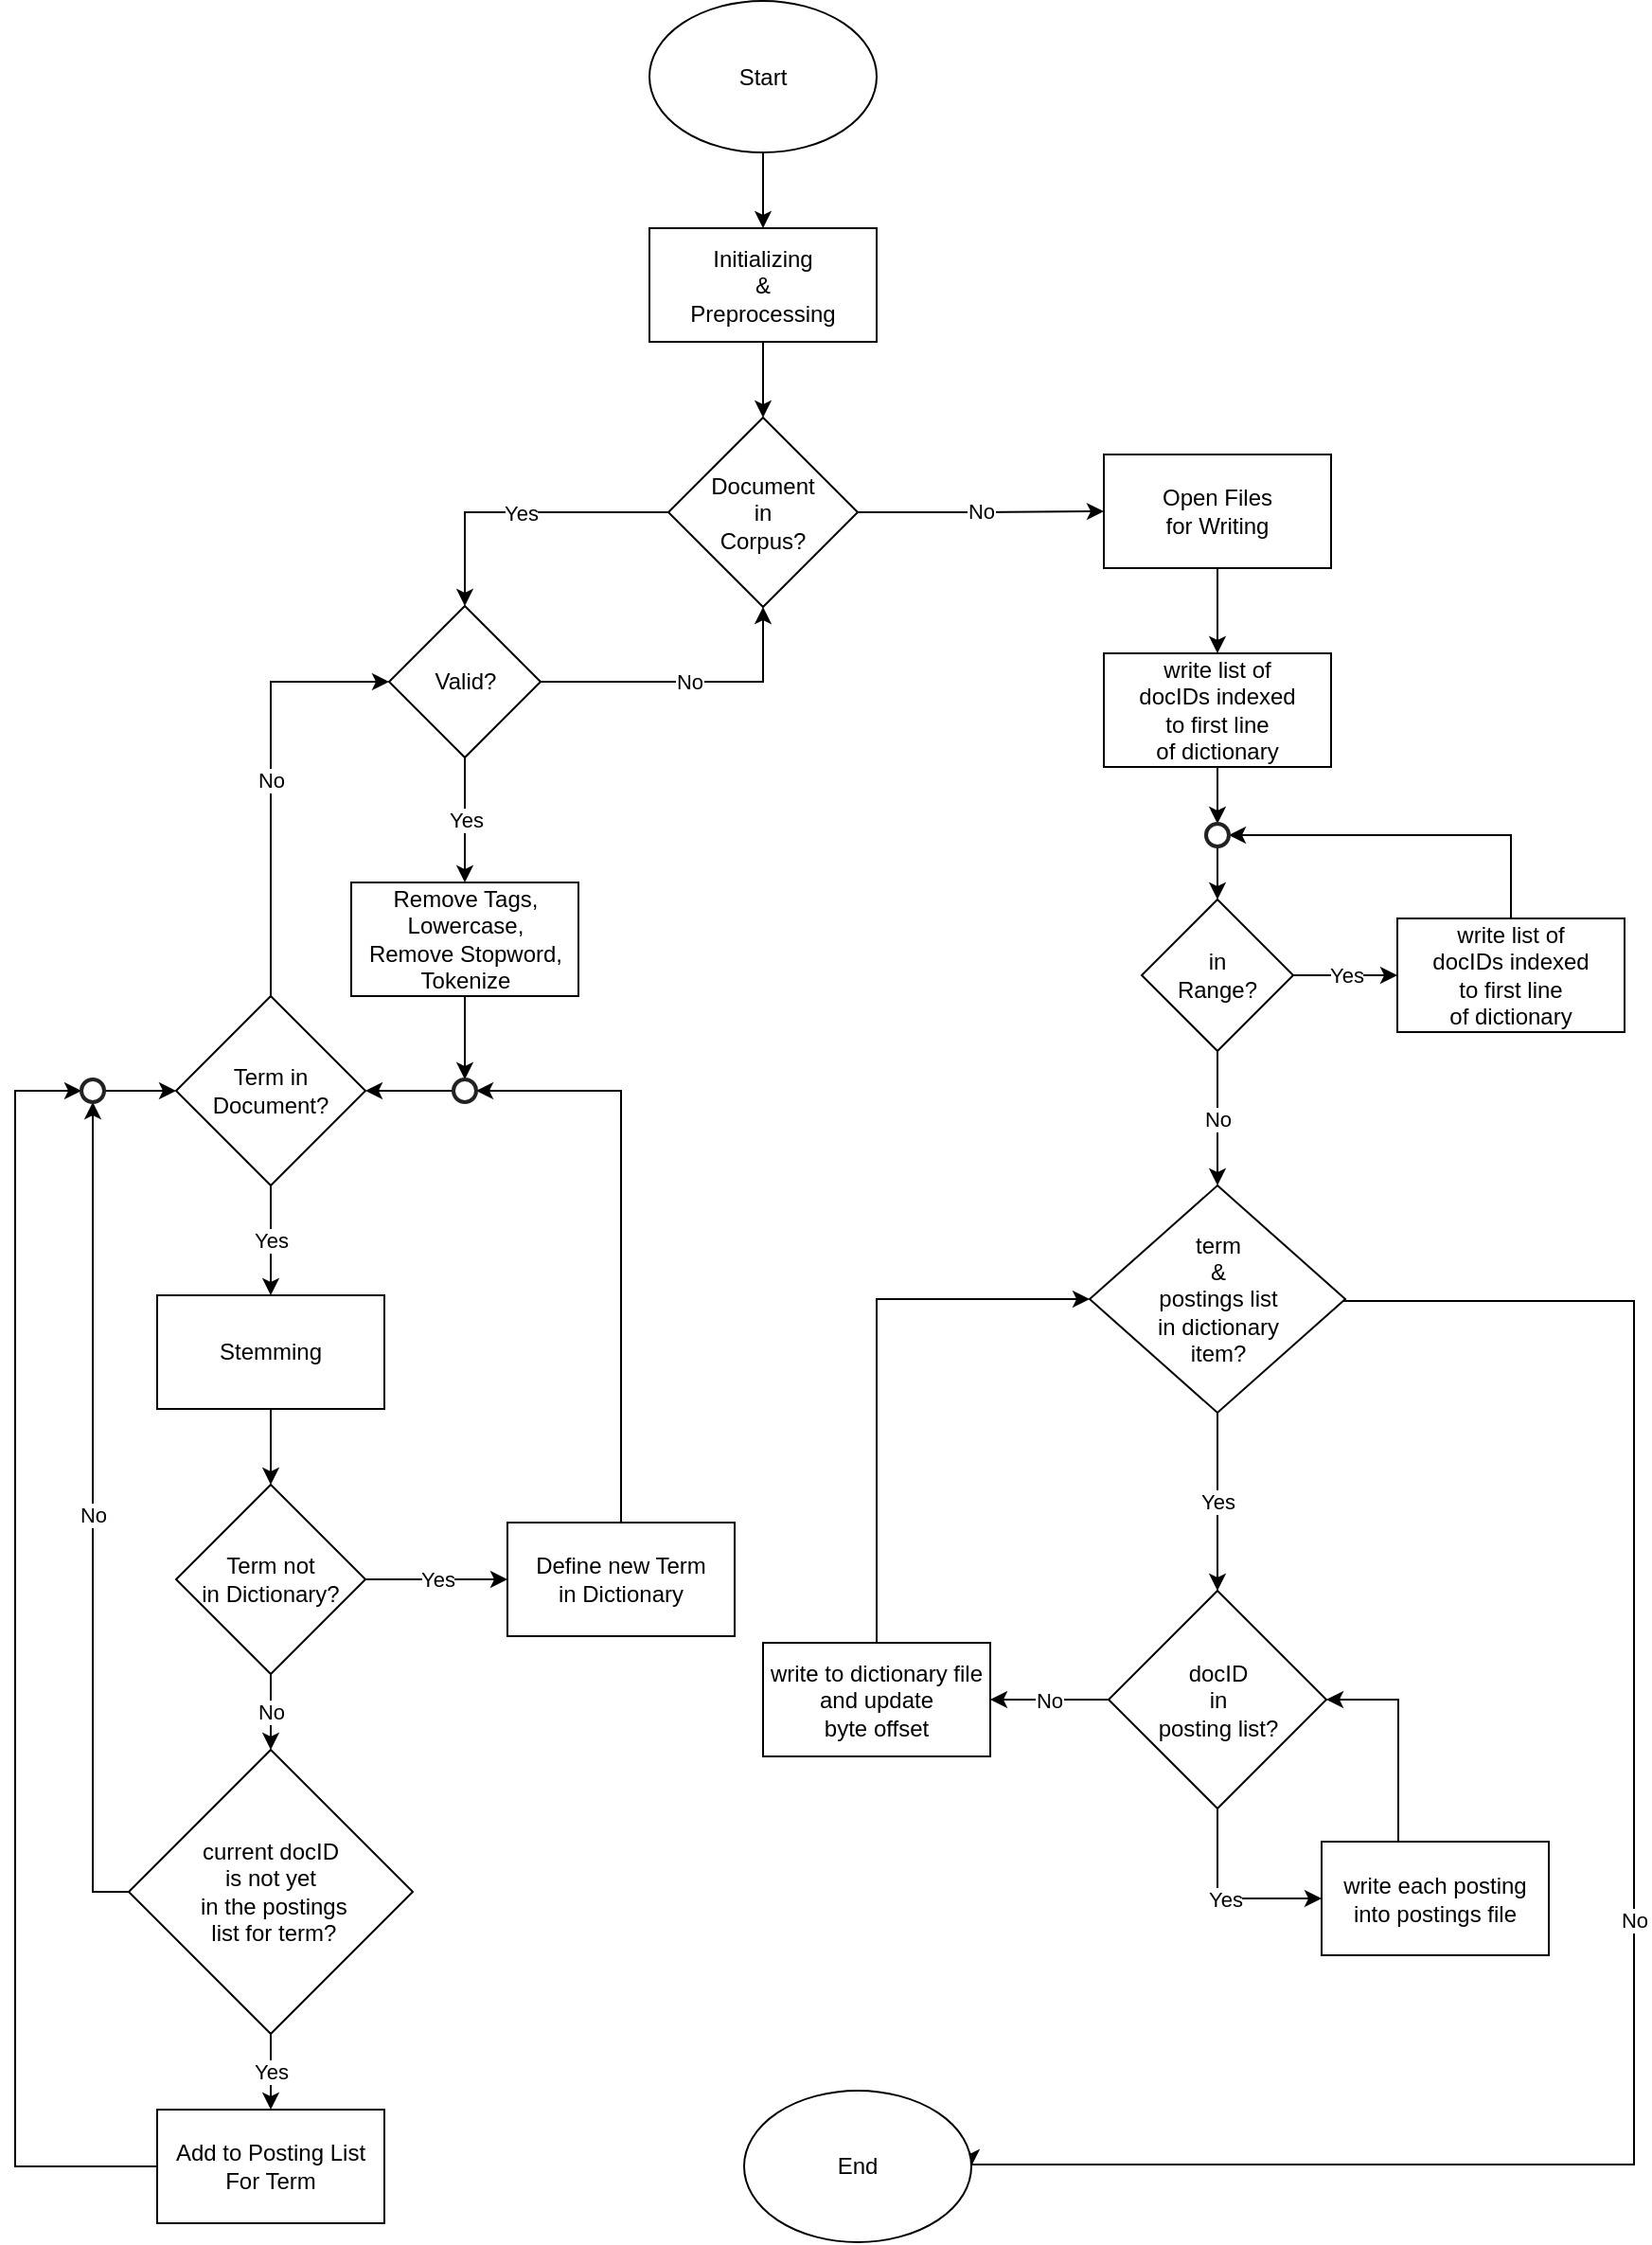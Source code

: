 <mxfile version="12.3.2" type="device" pages="1"><diagram id="BH30ucZYrdqU2hBYGeS1" name="Page-1"><mxGraphModel dx="1132" dy="1845" grid="1" gridSize="10" guides="1" tooltips="1" connect="1" arrows="1" fold="1" page="1" pageScale="1" pageWidth="850" pageHeight="1100" math="0" shadow="0"><root><mxCell id="0"/><mxCell id="1" parent="0"/><mxCell id="Dxv0M3KT6ES8Mx-pe6NX-20" value="" style="edgeStyle=orthogonalEdgeStyle;rounded=0;orthogonalLoop=1;jettySize=auto;html=1;" parent="1" source="Dxv0M3KT6ES8Mx-pe6NX-3" target="Dxv0M3KT6ES8Mx-pe6NX-4" edge="1"><mxGeometry relative="1" as="geometry"/></mxCell><mxCell id="Dxv0M3KT6ES8Mx-pe6NX-3" value="Start" style="ellipse;whiteSpace=wrap;html=1;" parent="1" vertex="1"><mxGeometry x="420" y="-269.5" width="120" height="80" as="geometry"/></mxCell><mxCell id="gT46qwHokMP1yUsXK37D-19" style="edgeStyle=orthogonalEdgeStyle;rounded=0;orthogonalLoop=1;jettySize=auto;html=1;" edge="1" parent="1" source="Dxv0M3KT6ES8Mx-pe6NX-4" target="Dxv0M3KT6ES8Mx-pe6NX-5"><mxGeometry relative="1" as="geometry"/></mxCell><mxCell id="Dxv0M3KT6ES8Mx-pe6NX-4" value="Initializing&lt;br&gt;&amp;amp;&lt;br&gt;Preprocessing" style="rounded=0;whiteSpace=wrap;html=1;" parent="1" vertex="1"><mxGeometry x="420" y="-149.5" width="120" height="60" as="geometry"/></mxCell><mxCell id="Dxv0M3KT6ES8Mx-pe6NX-22" value="Yes" style="edgeStyle=orthogonalEdgeStyle;rounded=0;orthogonalLoop=1;jettySize=auto;html=1;entryX=0.5;entryY=0;entryDx=0;entryDy=0;" parent="1" source="Dxv0M3KT6ES8Mx-pe6NX-5" target="Dxv0M3KT6ES8Mx-pe6NX-6" edge="1"><mxGeometry relative="1" as="geometry"><mxPoint x="390" y="50" as="targetPoint"/><Array as="points"><mxPoint x="322"/></Array></mxGeometry></mxCell><mxCell id="b-Y4CbQZveyCBYqM9gpT-2" value="No" style="edgeStyle=orthogonalEdgeStyle;rounded=0;orthogonalLoop=1;jettySize=auto;html=1;" parent="1" source="Dxv0M3KT6ES8Mx-pe6NX-5" target="Dxv0M3KT6ES8Mx-pe6NX-31" edge="1"><mxGeometry relative="1" as="geometry"/></mxCell><mxCell id="Dxv0M3KT6ES8Mx-pe6NX-5" value="Document&lt;br&gt;in&lt;br&gt;Corpus?" style="rhombus;whiteSpace=wrap;html=1;" parent="1" vertex="1"><mxGeometry x="430" y="-49.5" width="100" height="100" as="geometry"/></mxCell><mxCell id="Dxv0M3KT6ES8Mx-pe6NX-24" value="Yes" style="edgeStyle=orthogonalEdgeStyle;rounded=0;orthogonalLoop=1;jettySize=auto;html=1;exitX=0.5;exitY=1;exitDx=0;exitDy=0;" parent="1" source="Dxv0M3KT6ES8Mx-pe6NX-6" target="Dxv0M3KT6ES8Mx-pe6NX-23" edge="1"><mxGeometry relative="1" as="geometry"/></mxCell><mxCell id="b-Y4CbQZveyCBYqM9gpT-1" value="No" style="edgeStyle=orthogonalEdgeStyle;rounded=0;orthogonalLoop=1;jettySize=auto;html=1;entryX=0.5;entryY=1;entryDx=0;entryDy=0;" parent="1" source="Dxv0M3KT6ES8Mx-pe6NX-6" target="Dxv0M3KT6ES8Mx-pe6NX-5" edge="1"><mxGeometry relative="1" as="geometry"><Array as="points"><mxPoint x="480" y="90"/></Array><mxPoint x="430" y="90" as="sourcePoint"/><mxPoint x="481" y="110.5" as="targetPoint"/></mxGeometry></mxCell><mxCell id="Dxv0M3KT6ES8Mx-pe6NX-6" value="Valid?" style="rhombus;whiteSpace=wrap;html=1;" parent="1" vertex="1"><mxGeometry x="282.5" y="50" width="80" height="80" as="geometry"/></mxCell><mxCell id="Dxv0M3KT6ES8Mx-pe6NX-18" value="Yes" style="edgeStyle=orthogonalEdgeStyle;rounded=0;orthogonalLoop=1;jettySize=auto;html=1;" parent="1" source="Dxv0M3KT6ES8Mx-pe6NX-7" target="Dxv0M3KT6ES8Mx-pe6NX-17" edge="1"><mxGeometry relative="1" as="geometry"/></mxCell><mxCell id="Dxv0M3KT6ES8Mx-pe6NX-30" value="No" style="edgeStyle=orthogonalEdgeStyle;rounded=0;orthogonalLoop=1;jettySize=auto;html=1;entryX=0;entryY=0.5;entryDx=0;entryDy=0;exitX=0.5;exitY=0;exitDx=0;exitDy=0;" parent="1" source="Dxv0M3KT6ES8Mx-pe6NX-7" target="Dxv0M3KT6ES8Mx-pe6NX-6" edge="1"><mxGeometry relative="1" as="geometry"/></mxCell><mxCell id="Dxv0M3KT6ES8Mx-pe6NX-7" value="Term in&lt;br&gt;Document?" style="rhombus;whiteSpace=wrap;html=1;" parent="1" vertex="1"><mxGeometry x="170" y="256" width="100" height="100" as="geometry"/></mxCell><mxCell id="Dxv0M3KT6ES8Mx-pe6NX-10" value="Yes" style="edgeStyle=orthogonalEdgeStyle;rounded=0;orthogonalLoop=1;jettySize=auto;html=1;" parent="1" source="Dxv0M3KT6ES8Mx-pe6NX-8" target="Dxv0M3KT6ES8Mx-pe6NX-9" edge="1"><mxGeometry relative="1" as="geometry"/></mxCell><mxCell id="Dxv0M3KT6ES8Mx-pe6NX-15" value="No" style="edgeStyle=orthogonalEdgeStyle;rounded=0;orthogonalLoop=1;jettySize=auto;html=1;" parent="1" source="Dxv0M3KT6ES8Mx-pe6NX-8" target="Dxv0M3KT6ES8Mx-pe6NX-11" edge="1"><mxGeometry relative="1" as="geometry"/></mxCell><mxCell id="Dxv0M3KT6ES8Mx-pe6NX-8" value="Term not&lt;br&gt;in Dictionary?" style="rhombus;whiteSpace=wrap;html=1;" parent="1" vertex="1"><mxGeometry x="170" y="514" width="100" height="100" as="geometry"/></mxCell><mxCell id="Dxv0M3KT6ES8Mx-pe6NX-42" style="edgeStyle=orthogonalEdgeStyle;rounded=0;orthogonalLoop=1;jettySize=auto;html=1;entryX=1;entryY=0.5;entryDx=0;entryDy=0;entryPerimeter=0;" parent="1" source="Dxv0M3KT6ES8Mx-pe6NX-9" target="gT46qwHokMP1yUsXK37D-12" edge="1"><mxGeometry relative="1" as="geometry"><Array as="points"><mxPoint x="405" y="306"/></Array></mxGeometry></mxCell><mxCell id="Dxv0M3KT6ES8Mx-pe6NX-9" value="Define new Term&lt;br&gt;in Dictionary" style="rounded=0;whiteSpace=wrap;html=1;" parent="1" vertex="1"><mxGeometry x="345" y="534" width="120" height="60" as="geometry"/></mxCell><mxCell id="Dxv0M3KT6ES8Mx-pe6NX-14" value="Yes" style="edgeStyle=orthogonalEdgeStyle;rounded=0;orthogonalLoop=1;jettySize=auto;html=1;" parent="1" source="Dxv0M3KT6ES8Mx-pe6NX-11" target="Dxv0M3KT6ES8Mx-pe6NX-13" edge="1"><mxGeometry relative="1" as="geometry"/></mxCell><mxCell id="Dxv0M3KT6ES8Mx-pe6NX-16" value="No" style="edgeStyle=orthogonalEdgeStyle;rounded=0;orthogonalLoop=1;jettySize=auto;html=1;entryX=0.5;entryY=1;entryDx=0;entryDy=0;entryPerimeter=0;" parent="1" source="Dxv0M3KT6ES8Mx-pe6NX-11" target="gT46qwHokMP1yUsXK37D-4" edge="1"><mxGeometry relative="1" as="geometry"><mxPoint x="126" y="350" as="targetPoint"/><Array as="points"><mxPoint x="126" y="729"/></Array></mxGeometry></mxCell><mxCell id="Dxv0M3KT6ES8Mx-pe6NX-11" value="current docID&lt;br&gt;is not yet&lt;br&gt;&amp;nbsp;in the postings&lt;br&gt;&amp;nbsp;list for term?" style="rhombus;whiteSpace=wrap;html=1;" parent="1" vertex="1"><mxGeometry x="145" y="654" width="150" height="150" as="geometry"/></mxCell><mxCell id="Dxv0M3KT6ES8Mx-pe6NX-41" style="edgeStyle=orthogonalEdgeStyle;rounded=0;orthogonalLoop=1;jettySize=auto;html=1;entryX=0;entryY=0.5;entryDx=0;entryDy=0;entryPerimeter=0;exitX=0;exitY=0.5;exitDx=0;exitDy=0;" parent="1" source="Dxv0M3KT6ES8Mx-pe6NX-13" target="gT46qwHokMP1yUsXK37D-4" edge="1"><mxGeometry relative="1" as="geometry"><Array as="points"><mxPoint x="85" y="874"/><mxPoint x="85" y="306"/></Array><mxPoint x="140" y="310" as="targetPoint"/></mxGeometry></mxCell><mxCell id="Dxv0M3KT6ES8Mx-pe6NX-13" value="Add to Posting List For Term" style="rounded=0;whiteSpace=wrap;html=1;" parent="1" vertex="1"><mxGeometry x="160" y="844" width="120" height="60" as="geometry"/></mxCell><mxCell id="Dxv0M3KT6ES8Mx-pe6NX-19" value="" style="edgeStyle=orthogonalEdgeStyle;rounded=0;orthogonalLoop=1;jettySize=auto;html=1;" parent="1" source="Dxv0M3KT6ES8Mx-pe6NX-17" target="Dxv0M3KT6ES8Mx-pe6NX-8" edge="1"><mxGeometry relative="1" as="geometry"/></mxCell><mxCell id="Dxv0M3KT6ES8Mx-pe6NX-17" value="Stemming" style="rounded=0;whiteSpace=wrap;html=1;" parent="1" vertex="1"><mxGeometry x="160" y="414" width="120" height="60" as="geometry"/></mxCell><mxCell id="Dxv0M3KT6ES8Mx-pe6NX-27" value="" style="edgeStyle=orthogonalEdgeStyle;rounded=0;orthogonalLoop=1;jettySize=auto;html=1;entryX=0.5;entryY=0;entryDx=0;entryDy=0;entryPerimeter=0;exitX=0.5;exitY=1;exitDx=0;exitDy=0;" parent="1" source="Dxv0M3KT6ES8Mx-pe6NX-23" target="gT46qwHokMP1yUsXK37D-12" edge="1"><mxGeometry relative="1" as="geometry"><mxPoint x="280" y="270" as="targetPoint"/><Array as="points"><mxPoint x="322" y="300"/><mxPoint x="322" y="300"/></Array></mxGeometry></mxCell><mxCell id="Dxv0M3KT6ES8Mx-pe6NX-23" value="Remove Tags,&lt;br&gt;Lowercase,&lt;br&gt;Remove Stopword,&lt;br&gt;Tokenize" style="rounded=0;whiteSpace=wrap;html=1;" parent="1" vertex="1"><mxGeometry x="262.5" y="196" width="120" height="60" as="geometry"/></mxCell><mxCell id="Dxv0M3KT6ES8Mx-pe6NX-35" value="" style="edgeStyle=orthogonalEdgeStyle;rounded=0;orthogonalLoop=1;jettySize=auto;html=1;" parent="1" source="Dxv0M3KT6ES8Mx-pe6NX-31" target="Dxv0M3KT6ES8Mx-pe6NX-33" edge="1"><mxGeometry relative="1" as="geometry"/></mxCell><mxCell id="Dxv0M3KT6ES8Mx-pe6NX-31" value="Open Files&lt;br&gt;for Writing" style="rounded=0;whiteSpace=wrap;html=1;" parent="1" vertex="1"><mxGeometry x="660" y="-30" width="120" height="60" as="geometry"/></mxCell><mxCell id="Dxv0M3KT6ES8Mx-pe6NX-40" value="" style="edgeStyle=orthogonalEdgeStyle;rounded=0;orthogonalLoop=1;jettySize=auto;html=1;entryX=0;entryY=0.5;entryDx=0;entryDy=0;entryPerimeter=0;" parent="1" source="Dxv0M3KT6ES8Mx-pe6NX-33" target="gT46qwHokMP1yUsXK37D-15" edge="1"><mxGeometry relative="1" as="geometry"><mxPoint x="720.5" y="155" as="targetPoint"/></mxGeometry></mxCell><mxCell id="Dxv0M3KT6ES8Mx-pe6NX-33" value="write list of&lt;br&gt;docIDs indexed&lt;br&gt;to first line&lt;br&gt;of dictionary" style="rounded=0;whiteSpace=wrap;html=1;" parent="1" vertex="1"><mxGeometry x="660" y="75" width="120" height="60" as="geometry"/></mxCell><mxCell id="Dxv0M3KT6ES8Mx-pe6NX-39" value="Yes" style="edgeStyle=orthogonalEdgeStyle;rounded=0;orthogonalLoop=1;jettySize=auto;html=1;" parent="1" source="Dxv0M3KT6ES8Mx-pe6NX-36" target="Dxv0M3KT6ES8Mx-pe6NX-37" edge="1"><mxGeometry relative="1" as="geometry"/></mxCell><mxCell id="Dxv0M3KT6ES8Mx-pe6NX-45" value="No" style="edgeStyle=orthogonalEdgeStyle;rounded=0;orthogonalLoop=1;jettySize=auto;html=1;entryX=0.5;entryY=0;entryDx=0;entryDy=0;" parent="1" source="Dxv0M3KT6ES8Mx-pe6NX-36" target="Dxv0M3KT6ES8Mx-pe6NX-44" edge="1"><mxGeometry relative="1" as="geometry"/></mxCell><mxCell id="Dxv0M3KT6ES8Mx-pe6NX-36" value="in&lt;br&gt;Range?" style="rhombus;whiteSpace=wrap;html=1;" parent="1" vertex="1"><mxGeometry x="680" y="205" width="80" height="80" as="geometry"/></mxCell><mxCell id="Dxv0M3KT6ES8Mx-pe6NX-43" style="edgeStyle=orthogonalEdgeStyle;rounded=0;orthogonalLoop=1;jettySize=auto;html=1;entryX=0.5;entryY=0;entryDx=0;entryDy=0;entryPerimeter=0;" parent="1" source="Dxv0M3KT6ES8Mx-pe6NX-37" target="gT46qwHokMP1yUsXK37D-15" edge="1"><mxGeometry relative="1" as="geometry"><Array as="points"><mxPoint x="874.5" y="171"/></Array><mxPoint x="732.5" y="185" as="targetPoint"/></mxGeometry></mxCell><mxCell id="Dxv0M3KT6ES8Mx-pe6NX-37" value="write list of&lt;br&gt;docIDs indexed&lt;br&gt;to first line&lt;br&gt;of dictionary" style="rounded=0;whiteSpace=wrap;html=1;" parent="1" vertex="1"><mxGeometry x="815" y="215" width="120" height="60" as="geometry"/></mxCell><mxCell id="Dxv0M3KT6ES8Mx-pe6NX-50" value="Yes" style="edgeStyle=orthogonalEdgeStyle;rounded=0;orthogonalLoop=1;jettySize=auto;html=1;" parent="1" source="Dxv0M3KT6ES8Mx-pe6NX-44" target="Dxv0M3KT6ES8Mx-pe6NX-47" edge="1"><mxGeometry relative="1" as="geometry"/></mxCell><mxCell id="Dxv0M3KT6ES8Mx-pe6NX-52" value="No" style="edgeStyle=orthogonalEdgeStyle;rounded=0;orthogonalLoop=1;jettySize=auto;html=1;entryX=1;entryY=0.5;entryDx=0;entryDy=0;" parent="1" source="Dxv0M3KT6ES8Mx-pe6NX-44" target="Dxv0M3KT6ES8Mx-pe6NX-51" edge="1"><mxGeometry relative="1" as="geometry"><Array as="points"><mxPoint x="940" y="417"/><mxPoint x="940" y="873"/></Array></mxGeometry></mxCell><mxCell id="Dxv0M3KT6ES8Mx-pe6NX-44" value="term&lt;br&gt;&amp;amp;&lt;br&gt;postings list&lt;br&gt;in dictionary&lt;br&gt;item?" style="rhombus;whiteSpace=wrap;html=1;" parent="1" vertex="1"><mxGeometry x="652.5" y="356" width="135" height="120" as="geometry"/></mxCell><mxCell id="Dxv0M3KT6ES8Mx-pe6NX-49" value="Yes" style="edgeStyle=orthogonalEdgeStyle;rounded=0;orthogonalLoop=1;jettySize=auto;html=1;entryX=0;entryY=0.5;entryDx=0;entryDy=0;" parent="1" source="Dxv0M3KT6ES8Mx-pe6NX-47" target="Dxv0M3KT6ES8Mx-pe6NX-48" edge="1"><mxGeometry relative="1" as="geometry"><Array as="points"/></mxGeometry></mxCell><mxCell id="Dxv0M3KT6ES8Mx-pe6NX-57" value="No" style="edgeStyle=orthogonalEdgeStyle;rounded=0;orthogonalLoop=1;jettySize=auto;html=1;" parent="1" source="Dxv0M3KT6ES8Mx-pe6NX-47" target="Dxv0M3KT6ES8Mx-pe6NX-56" edge="1"><mxGeometry relative="1" as="geometry"/></mxCell><mxCell id="Dxv0M3KT6ES8Mx-pe6NX-47" value="docID&lt;br&gt;in&lt;br&gt;posting list?" style="rhombus;whiteSpace=wrap;html=1;" parent="1" vertex="1"><mxGeometry x="662.5" y="570" width="115" height="115" as="geometry"/></mxCell><mxCell id="Dxv0M3KT6ES8Mx-pe6NX-55" style="edgeStyle=orthogonalEdgeStyle;rounded=0;orthogonalLoop=1;jettySize=auto;html=1;entryX=1;entryY=0.5;entryDx=0;entryDy=0;" parent="1" source="Dxv0M3KT6ES8Mx-pe6NX-48" target="Dxv0M3KT6ES8Mx-pe6NX-47" edge="1"><mxGeometry relative="1" as="geometry"><Array as="points"><mxPoint x="815.5" y="627.5"/></Array></mxGeometry></mxCell><mxCell id="Dxv0M3KT6ES8Mx-pe6NX-48" value="write each posting into postings file&lt;br&gt;" style="rounded=0;whiteSpace=wrap;html=1;" parent="1" vertex="1"><mxGeometry x="775" y="702.5" width="120" height="60" as="geometry"/></mxCell><mxCell id="Dxv0M3KT6ES8Mx-pe6NX-51" value="End" style="ellipse;whiteSpace=wrap;html=1;" parent="1" vertex="1"><mxGeometry x="470" y="834" width="120" height="80" as="geometry"/></mxCell><mxCell id="Dxv0M3KT6ES8Mx-pe6NX-59" style="edgeStyle=orthogonalEdgeStyle;rounded=0;orthogonalLoop=1;jettySize=auto;html=1;entryX=0;entryY=0.5;entryDx=0;entryDy=0;exitX=0.5;exitY=0;exitDx=0;exitDy=0;" parent="1" source="Dxv0M3KT6ES8Mx-pe6NX-56" target="Dxv0M3KT6ES8Mx-pe6NX-44" edge="1"><mxGeometry relative="1" as="geometry"><Array as="points"><mxPoint x="539.5" y="416"/></Array></mxGeometry></mxCell><mxCell id="Dxv0M3KT6ES8Mx-pe6NX-56" value="write to dictionary file and update&lt;br&gt;byte offset" style="rounded=0;whiteSpace=wrap;html=1;" parent="1" vertex="1"><mxGeometry x="480" y="597.5" width="120" height="60" as="geometry"/></mxCell><mxCell id="gT46qwHokMP1yUsXK37D-10" style="edgeStyle=orthogonalEdgeStyle;rounded=0;orthogonalLoop=1;jettySize=auto;html=1;entryX=0;entryY=0.5;entryDx=0;entryDy=0;" edge="1" parent="1" source="gT46qwHokMP1yUsXK37D-4" target="Dxv0M3KT6ES8Mx-pe6NX-7"><mxGeometry relative="1" as="geometry"/></mxCell><mxCell id="gT46qwHokMP1yUsXK37D-4" value="" style="html=1;verticalLabelPosition=bottom;labelBackgroundColor=#ffffff;verticalAlign=top;shadow=0;dashed=0;strokeWidth=2;shape=mxgraph.ios7.misc.circle;strokeColor=#222222;fillColor=none;" vertex="1" parent="1"><mxGeometry x="120" y="300" width="12" height="12" as="geometry"/></mxCell><mxCell id="gT46qwHokMP1yUsXK37D-14" style="edgeStyle=orthogonalEdgeStyle;rounded=0;orthogonalLoop=1;jettySize=auto;html=1;entryX=1;entryY=0.5;entryDx=0;entryDy=0;" edge="1" parent="1" source="gT46qwHokMP1yUsXK37D-12" target="Dxv0M3KT6ES8Mx-pe6NX-7"><mxGeometry relative="1" as="geometry"/></mxCell><mxCell id="gT46qwHokMP1yUsXK37D-12" value="" style="html=1;verticalLabelPosition=bottom;labelBackgroundColor=#ffffff;verticalAlign=top;shadow=0;dashed=0;strokeWidth=2;shape=mxgraph.ios7.misc.circle;strokeColor=#222222;fillColor=none;" vertex="1" parent="1"><mxGeometry x="316.5" y="300" width="12" height="12" as="geometry"/></mxCell><mxCell id="gT46qwHokMP1yUsXK37D-18" style="edgeStyle=orthogonalEdgeStyle;rounded=0;orthogonalLoop=1;jettySize=auto;html=1;entryX=0.5;entryY=0;entryDx=0;entryDy=0;" edge="1" parent="1" source="gT46qwHokMP1yUsXK37D-15" target="Dxv0M3KT6ES8Mx-pe6NX-36"><mxGeometry relative="1" as="geometry"/></mxCell><mxCell id="gT46qwHokMP1yUsXK37D-15" value="" style="html=1;verticalLabelPosition=bottom;labelBackgroundColor=#ffffff;verticalAlign=top;shadow=0;dashed=0;strokeWidth=2;shape=mxgraph.ios7.misc.circle;strokeColor=#222222;fillColor=none;direction=south;" vertex="1" parent="1"><mxGeometry x="714" y="165" width="12" height="12" as="geometry"/></mxCell></root></mxGraphModel></diagram></mxfile>